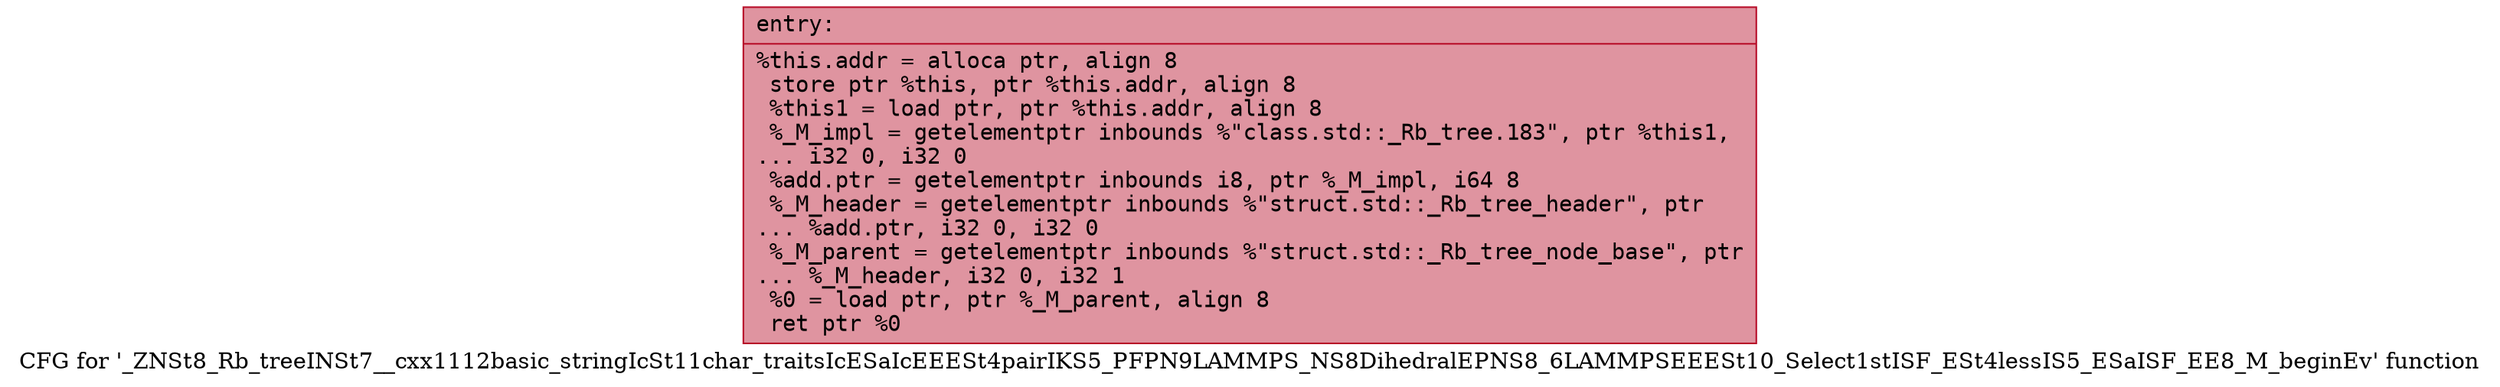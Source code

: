 digraph "CFG for '_ZNSt8_Rb_treeINSt7__cxx1112basic_stringIcSt11char_traitsIcESaIcEEESt4pairIKS5_PFPN9LAMMPS_NS8DihedralEPNS8_6LAMMPSEEESt10_Select1stISF_ESt4lessIS5_ESaISF_EE8_M_beginEv' function" {
	label="CFG for '_ZNSt8_Rb_treeINSt7__cxx1112basic_stringIcSt11char_traitsIcESaIcEEESt4pairIKS5_PFPN9LAMMPS_NS8DihedralEPNS8_6LAMMPSEEESt10_Select1stISF_ESt4lessIS5_ESaISF_EE8_M_beginEv' function";

	Node0x562846b74e20 [shape=record,color="#b70d28ff", style=filled, fillcolor="#b70d2870" fontname="Courier",label="{entry:\l|  %this.addr = alloca ptr, align 8\l  store ptr %this, ptr %this.addr, align 8\l  %this1 = load ptr, ptr %this.addr, align 8\l  %_M_impl = getelementptr inbounds %\"class.std::_Rb_tree.183\", ptr %this1,\l... i32 0, i32 0\l  %add.ptr = getelementptr inbounds i8, ptr %_M_impl, i64 8\l  %_M_header = getelementptr inbounds %\"struct.std::_Rb_tree_header\", ptr\l... %add.ptr, i32 0, i32 0\l  %_M_parent = getelementptr inbounds %\"struct.std::_Rb_tree_node_base\", ptr\l... %_M_header, i32 0, i32 1\l  %0 = load ptr, ptr %_M_parent, align 8\l  ret ptr %0\l}"];
}
